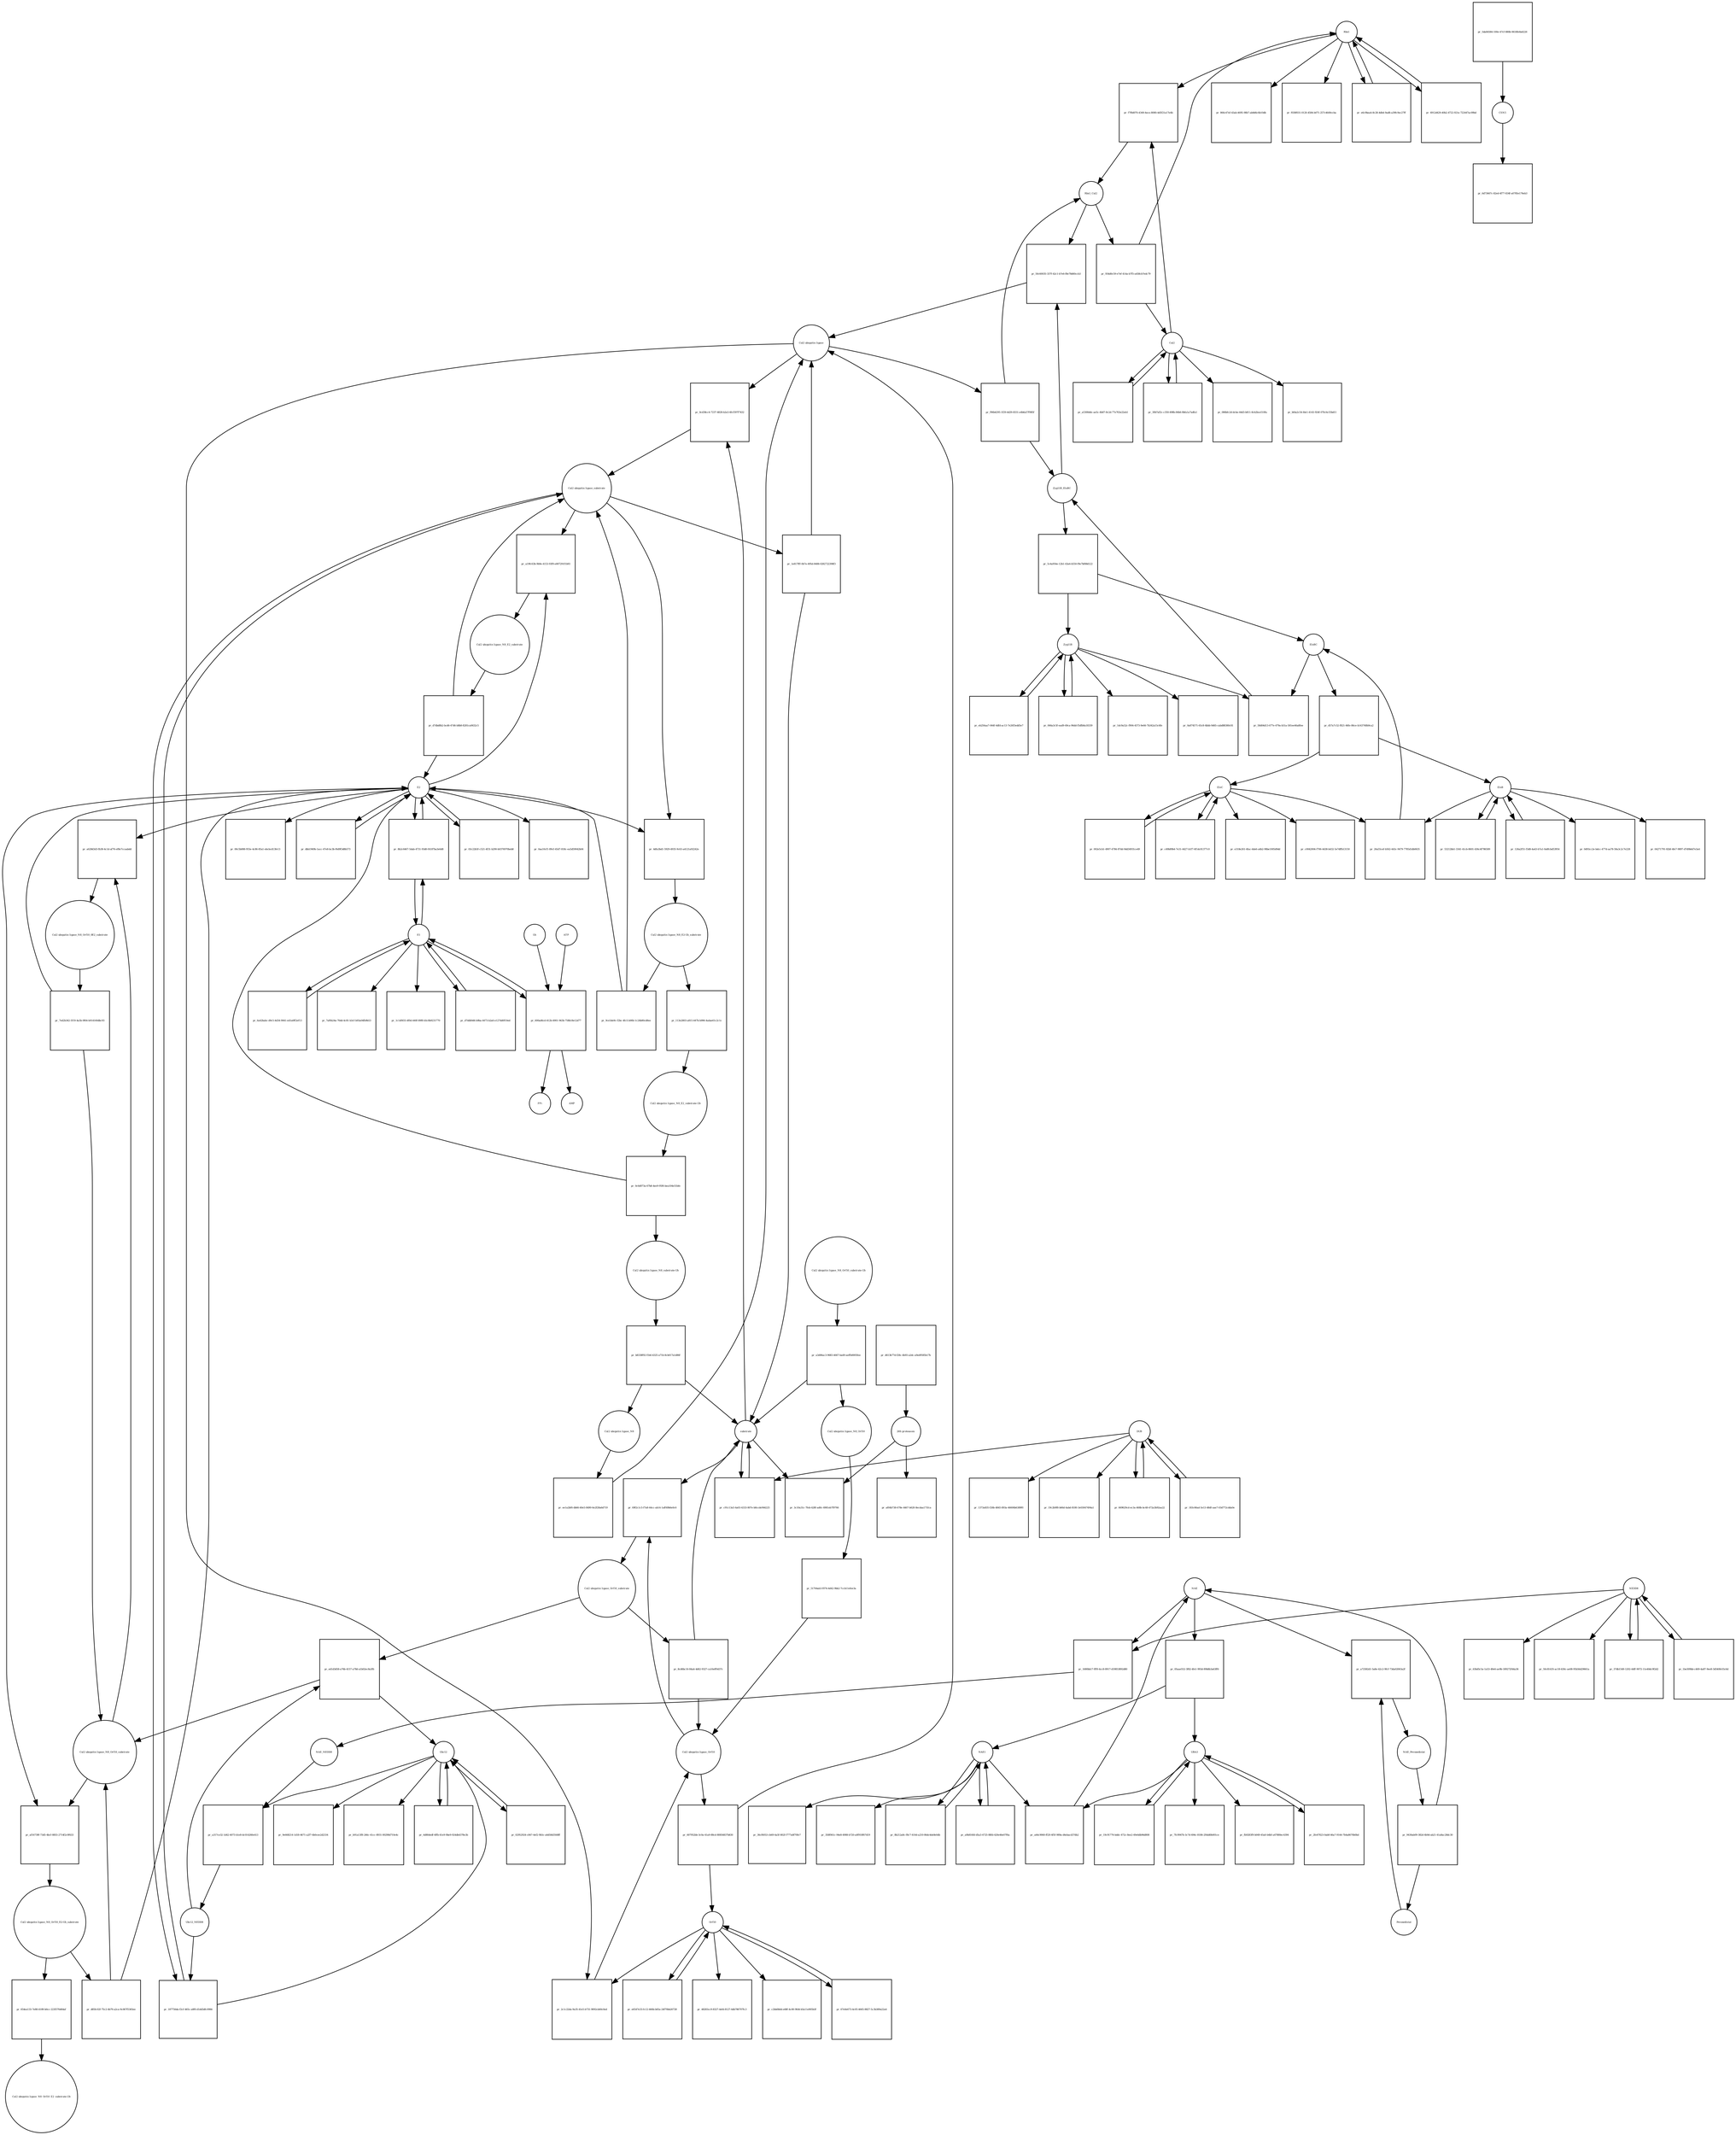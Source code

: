strict digraph  {
Rbx1 [annotation="", bipartite=0, cls=macromolecule, fontsize=4, label=Rbx1, shape=circle];
"pr_f7f8d070-4349-4ece-8080-4d5f21a17e4b" [annotation="", bipartite=1, cls=process, fontsize=4, label="pr_f7f8d070-4349-4ece-8080-4d5f21a17e4b", shape=square];
Cul2 [annotation="", bipartite=0, cls=macromolecule, fontsize=4, label=Cul2, shape=circle];
Rbx1_Cul2 [annotation="", bipartite=0, cls=complex, fontsize=4, label=Rbx1_Cul2, shape=circle];
"Cul2 ubiquitin ligase_N8_Orf10_substrate" [annotation="", bipartite=0, cls=complex, fontsize=4, label="Cul2 ubiquitin ligase_N8_Orf10_substrate", shape=circle];
"pr_a628d3d3-fb38-4c1d-af76-ef8e7ccaabdd" [annotation="", bipartite=1, cls=process, fontsize=4, label="pr_a628d3d3-fb38-4c1d-af76-ef8e7ccaabdd", shape=square];
E2 [annotation="", bipartite=0, cls=macromolecule, fontsize=4, label=E2, shape=circle];
"Cul2 ubiquitin ligase_N8_Orf10_0E2_substrate" [annotation="", bipartite=0, cls=complex, fontsize=4, label="Cul2 ubiquitin ligase_N8_Orf10_0E2_substrate", shape=circle];
"Cul2 ubiquitin ligase_substrate" [annotation="", bipartite=0, cls=complex, fontsize=4, label="Cul2 ubiquitin ligase_substrate", shape=circle];
"pr_a19fc63b-9b9e-4153-93f9-e807291f1b93" [annotation="", bipartite=1, cls=process, fontsize=4, label="pr_a19fc63b-9b9e-4153-93f9-e807291f1b93", shape=square];
"Cul2 ubiquitin ligase_N8_E2_substrate" [annotation="", bipartite=0, cls=complex, fontsize=4, label="Cul2 ubiquitin ligase_N8_E2_substrate", shape=circle];
"Cul2 ubiquitin ligase_Orf10" [annotation="", bipartite=0, cls=complex, fontsize=4, label="Cul2 ubiquitin ligase_Orf10", shape=circle];
"pr_69f2c1c5-f7a8-44cc-ab14-1aff49b6e0c6" [annotation="", bipartite=1, cls=process, fontsize=4, label="pr_69f2c1c5-f7a8-44cc-ab14-1aff49b6e0c6", shape=square];
substrate [annotation="", bipartite=0, cls=macromolecule, fontsize=4, label=substrate, shape=circle];
"Cul2 ubiquitin ligase_Orf10_substrate" [annotation="", bipartite=0, cls=complex, fontsize=4, label="Cul2 ubiquitin ligase_Orf10_substrate", shape=circle];
"pr_ed1d3d58-a76b-4157-a78d-a1b02ec8a3fb" [annotation="", bipartite=1, cls=process, fontsize=4, label="pr_ed1d3d58-a76b-4157-a78d-a1b02ec8a3fb", shape=square];
Ubc12_NEDD8 [annotation="", bipartite=0, cls=complex, fontsize=4, label=Ubc12_NEDD8, shape=circle];
Ubc12 [annotation="", bipartite=0, cls=macromolecule, fontsize=4, label=Ubc12, shape=circle];
"pr_0cd38cc4-7237-4828-b2e3-6fcf397f7432" [annotation="", bipartite=1, cls=process, fontsize=4, label="pr_0cd38cc4-7237-4828-b2e3-6fcf397f7432", shape=square];
"Cul2 ubiquitin ligase" [annotation="", bipartite=0, cls=complex, fontsize=4, label="Cul2 ubiquitin ligase", shape=circle];
"pr_187756da-f2cf-465c-a8f0-d1dd3dfc0984" [annotation="", bipartite=1, cls=process, fontsize=4, label="pr_187756da-f2cf-465c-a8f0-d1dd3dfc0984", shape=square];
EloB [annotation="", bipartite=0, cls=macromolecule, fontsize=4, label=EloB, shape=circle];
"pr_26a55cef-b562-443c-9479-7785d1db0635" [annotation="", bipartite=1, cls=process, fontsize=4, label="pr_26a55cef-b562-443c-9479-7785d1db0635", shape=square];
EloC [annotation="", bipartite=0, cls=macromolecule, fontsize=4, label=EloC, shape=circle];
EloBC [annotation="", bipartite=0, cls=complex, fontsize=4, label=EloBC, shape=circle];
"pr_58d04d13-677e-479a-b51a-581ee46a8fee" [annotation="", bipartite=1, cls=process, fontsize=4, label="pr_58d04d13-677e-479a-b51a-581ee46a8fee", shape=square];
Zyg11B [annotation="", bipartite=0, cls=macromolecule, fontsize=4, label=Zyg11B, shape=circle];
Zyg11B_EloBC [annotation="", bipartite=0, cls=complex, fontsize=4, label=Zyg11B_EloBC, shape=circle];
"pr_50c60035-337f-42c1-b7e6-f8e78d60ccb3" [annotation="", bipartite=1, cls=process, fontsize=4, label="pr_50c60035-337f-42c1-b7e6-f8e78d60ccb3", shape=square];
NAE1 [annotation="", bipartite=0, cls=macromolecule, fontsize=4, label=NAE1, shape=circle];
"pr_a44c9060-ff20-4f5f-989a-d4ebacd37db2" [annotation="", bipartite=1, cls=process, fontsize=4, label="pr_a44c9060-ff20-4f5f-989a-d4ebacd37db2", shape=square];
UBA3 [annotation="", bipartite=0, cls=macromolecule, fontsize=4, label=UBA3, shape=circle];
NAE [annotation="", bipartite=0, cls=complex, fontsize=4, label=NAE, shape=circle];
"pr_a72582d1-5a8e-42c2-9fcf-73da02063a2f" [annotation="", bipartite=1, cls=process, fontsize=4, label="pr_a72582d1-5a8e-42c2-9fcf-73da02063a2f", shape=square];
Pevonedistat [annotation="", bipartite=0, cls="simple chemical", fontsize=4, label=Pevonedistat, shape=circle];
NAE_Pevonedistat [annotation="", bipartite=0, cls=complex, fontsize=4, label=NAE_Pevonedistat, shape=circle];
NEDD8 [annotation="", bipartite=0, cls=macromolecule, fontsize=4, label=NEDD8, shape=circle];
"pr_1680bb17-fff0-4cc8-8917-d19853892d80" [annotation="", bipartite=1, cls=process, fontsize=4, label="pr_1680bb17-fff0-4cc8-8917-d19853892d80", shape=square];
NAE_NEDD8 [annotation="", bipartite=0, cls=complex, fontsize=4, label=NAE_NEDD8, shape=circle];
"pr_2c1c22da-9a35-41e5-b731-9092cb60c0ed" [annotation="", bipartite=1, cls=process, fontsize=4, label="pr_2c1c22da-9a35-41e5-b731-9092cb60c0ed", shape=square];
Orf10 [annotation="", bipartite=0, cls=macromolecule, fontsize=4, label=Orf10, shape=circle];
"pr_a317ce32-1d42-4073-b1e8-dc014260e413" [annotation="", bipartite=1, cls=process, fontsize=4, label="pr_a317ce32-1d42-4073-b1e8-dc014260e413", shape=square];
"26S-proteasom" [annotation="", bipartite=0, cls=complex, fontsize=4, label="26S-proteasom", shape=circle];
"pr_af04b738-678e-4467-b620-8ecdaa171fca" [annotation="", bipartite=1, cls=process, fontsize=4, label="pr_af04b738-678e-4467-b620-8ecdaa171fca", shape=square];
CSN5 [annotation="", bipartite=0, cls=complex, fontsize=4, label=CSN5, shape=circle];
"pr_6d73667c-82ed-4f77-834f-a0785e176eb3" [annotation="", bipartite=1, cls=process, fontsize=4, label="pr_6d73667c-82ed-4f77-834f-a0785e176eb3", shape=square];
"pr_086bfc2d-dcbe-44d3-b811-8cb2bce510fa" [annotation="", bipartite=1, cls=process, fontsize=4, label="pr_086bfc2d-dcbe-44d3-b811-8cb2bce510fa", shape=square];
"pr_bfda2c54-fde1-4143-924f-07b14c55bd11" [annotation="", bipartite=1, cls=process, fontsize=4, label="pr_bfda2c54-fde1-4143-924f-07b14c55bd11", shape=square];
DUB [annotation="", bipartite=0, cls=macromolecule, fontsize=4, label=DUB, shape=circle];
"pr_1373a835-f26b-4845-893a-46606b6389f0" [annotation="", bipartite=1, cls=process, fontsize=4, label="pr_1373a835-f26b-4845-893a-46606b6389f0", shape=square];
"pr_19c2b9f8-b66d-4abd-8180-3e03047494a1" [annotation="", bipartite=1, cls=process, fontsize=4, label="pr_19c2b9f8-b66d-4abd-8180-3e03047494a1", shape=square];
E1 [annotation="", bipartite=0, cls=macromolecule, fontsize=4, label=E1, shape=circle];
"pr_7af6b24a-70dd-4c81-b3cf-b93a04fb9b53" [annotation="", bipartite=1, cls=process, fontsize=4, label="pr_7af6b24a-70dd-4c81-b3cf-b93a04fb9b53", shape=square];
"pr_1c1df455-4f0d-440f-89f8-b5c8b9231770" [annotation="", bipartite=1, cls=process, fontsize=4, label="pr_1c1df455-4f0d-440f-89f8-b5c8b9231770", shape=square];
"pr_0aa10cf1-89cf-45d7-818c-ea5d59042b04" [annotation="", bipartite=1, cls=process, fontsize=4, label="pr_0aa10cf1-89cf-45d7-818c-ea5d59042b04", shape=square];
"pr_00c5b088-955e-4c86-85a1-ebcbcd13fe13" [annotation="", bipartite=1, cls=process, fontsize=4, label="pr_00c5b088-955e-4c86-85a1-ebcbcd13fe13", shape=square];
"pr_0d93cc2e-bdcc-477d-aa78-58a3c2c7e228" [annotation="", bipartite=1, cls=process, fontsize=4, label="pr_0d93cc2e-bdcc-477d-aa78-58a3c2c7e228", shape=square];
"pr_04271791-82bf-4fe7-9897-d7d9b6d7e3a4" [annotation="", bipartite=1, cls=process, fontsize=4, label="pr_04271791-82bf-4fe7-9897-d7d9b6d7e3a4", shape=square];
"pr_e318e261-4fac-4de6-a4b2-98be1005d9dd" [annotation="", bipartite=1, cls=process, fontsize=4, label="pr_e318e261-4fac-4de6-a4b2-98be1005d9dd", shape=square];
"pr_c0042004-f706-4438-b432-5e7dffb13150" [annotation="", bipartite=1, cls=process, fontsize=4, label="pr_c0042004-f706-4438-b432-5e7dffb13150", shape=square];
"pr_36cf6053-cb69-4a5f-802f-f777a8f70fe7" [annotation="", bipartite=1, cls=process, fontsize=4, label="pr_36cf6053-cb69-4a5f-802f-f777a8f70fe7", shape=square];
"pr_358f061c-94e8-4988-b720-a0f918f67d19" [annotation="", bipartite=1, cls=process, fontsize=4, label="pr_358f061c-94e8-4988-b720-a0f918f67d19", shape=square];
"pr_63bd5c5a-1a53-49e6-ae9b-189272f44a36" [annotation="", bipartite=1, cls=process, fontsize=4, label="pr_63bd5c5a-1a53-49e6-ae9b-189272f44a36", shape=square];
"pr_50c81435-ac18-430c-ae08-95b56d29661a" [annotation="", bipartite=1, cls=process, fontsize=4, label="pr_50c81435-ac18-430c-ae08-95b56d29661a", shape=square];
"pr_48283cc9-8327-4efd-8127-6db786707fc3" [annotation="", bipartite=1, cls=process, fontsize=4, label="pr_48283cc9-8327-4efd-8127-6db786707fc3", shape=square];
"pr_c2bb0b6d-e68f-4c00-9fd4-b5a11e905b3f" [annotation="", bipartite=1, cls=process, fontsize=4, label="pr_c2bb0b6d-e68f-4c00-9fd4-b5a11e905b3f", shape=square];
"pr_866c47ef-43ab-4695-98b7-ab8d6c6b10db" [annotation="", bipartite=1, cls=process, fontsize=4, label="pr_866c47ef-43ab-4695-98b7-ab8d6c6b10db", shape=square];
"pr_f038f031-0120-4584-b071-257c4649ccba" [annotation="", bipartite=1, cls=process, fontsize=4, label="pr_f038f031-0120-4584-b071-257c4649ccba", shape=square];
"pr_7fc9947b-3c7d-494c-8186-2f4dd0b001ce" [annotation="", bipartite=1, cls=process, fontsize=4, label="pr_7fc9947b-3c7d-494c-8186-2f4dd0b001ce", shape=square];
"pr_fb9283f9-b049-45a0-b4bf-a47880ec4394" [annotation="", bipartite=1, cls=process, fontsize=4, label="pr_fb9283f9-b049-45a0-b4bf-a47880ec4394", shape=square];
"pr_9e668214-1d18-4671-a2f7-4b0cee2d2334" [annotation="", bipartite=1, cls=process, fontsize=4, label="pr_9e668214-1d18-4671-a2f7-4b0cee2d2334", shape=square];
"pr_b91a13f8-246c-41cc-8931-00298d710e4c" [annotation="", bipartite=1, cls=process, fontsize=4, label="pr_b91a13f8-246c-41cc-8931-00298d710e4c", shape=square];
"pr_1dc9a52c-f904-4573-9e66-7b342a15c6fe" [annotation="", bipartite=1, cls=process, fontsize=4, label="pr_1dc9a52c-f904-4573-9e66-7b342a15c6fe", shape=square];
"pr_0a874571-65c8-4bbb-9d65-cabd88380c81" [annotation="", bipartite=1, cls=process, fontsize=4, label="pr_0a874571-65c8-4bbb-9d65-cabd88380c81", shape=square];
"pr_3c10a31c-7feb-428f-ad0c-6981eb7f9766" [annotation="", bipartite=1, cls=process, fontsize=4, label="pr_3c10a31c-7feb-428f-ad0c-6981eb7f9766", shape=square];
"Cul2 ubiquitin ligase_N8_Orf10_E2-Ub_substrate" [annotation="", bipartite=0, cls=complex, fontsize=4, label="Cul2 ubiquitin ligase_N8_Orf10_E2-Ub_substrate", shape=circle];
"pr_d85fc02f-75c2-4b79-a2ca-9c067f5365ee" [annotation="", bipartite=1, cls=process, fontsize=4, label="pr_d85fc02f-75c2-4b79-a2ca-9c067f5365ee", shape=square];
"Cul2 ubiquitin ligase_N8_E2-Ub_substrate" [annotation="", bipartite=0, cls=complex, fontsize=4, label="Cul2 ubiquitin ligase_N8_E2-Ub_substrate", shape=circle];
"pr_9ce5de9c-f2bc-4fc5-b00b-1c24b80cd8ee" [annotation="", bipartite=1, cls=process, fontsize=4, label="pr_9ce5de9c-f2bc-4fc5-b00b-1c24b80cd8ee", shape=square];
"pr_c91c13a5-4a03-4333-807e-b8ccde944225" [annotation="", bipartite=1, cls=process, fontsize=4, label="pr_c91c13a5-4a03-4333-807e-b8ccde944225", shape=square];
"pr_934d0c59-e7ef-414a-b7f5-a458cb7edc79" [annotation="", bipartite=1, cls=process, fontsize=4, label="pr_934d0c59-e7ef-414a-b7f5-a458cb7edc79", shape=square];
"pr_7ed2b342-5f19-4a5b-9f64-b914160dbc93" [annotation="", bipartite=1, cls=process, fontsize=4, label="pr_7ed2b342-5f19-4a5b-9f64-b914160dbc93", shape=square];
"pr_d7dbd8b2-bcd6-47d6-b8b8-8281ca0632c5" [annotation="", bipartite=1, cls=process, fontsize=4, label="pr_d7dbd8b2-bcd6-47d6-b8b8-8281ca0632c5", shape=square];
"Cul2 ubiquitin ligase_N8_E2_substrate-Ub" [annotation="", bipartite=0, cls=complex, fontsize=4, label="Cul2 ubiquitin ligase_N8_E2_substrate-Ub", shape=circle];
"pr_0c6d073a-67b8-4ee9-95f6-bea104e51bfe" [annotation="", bipartite=1, cls=process, fontsize=4, label="pr_0c6d073a-67b8-4ee9-95f6-bea104e51bfe", shape=square];
"Cul2 ubiquitin ligase_N8_substrate-Ub" [annotation="", bipartite=0, cls=complex, fontsize=4, label="Cul2 ubiquitin ligase_N8_substrate-Ub", shape=circle];
"pr_f96b4295-1f29-4d29-8331-e4b6a57f985f" [annotation="", bipartite=1, cls=process, fontsize=4, label="pr_f96b4295-1f29-4d29-8331-e4b6a57f985f", shape=square];
"Cul2 ubiquitin ligase_N8" [annotation="", bipartite=0, cls=complex, fontsize=4, label="Cul2 ubiquitin ligase_N8", shape=circle];
"pr_ee1a2bf6-db66-40e5-8490-6e2f28a6d719" [annotation="", bipartite=1, cls=process, fontsize=4, label="pr_ee1a2bf6-db66-40e5-8490-6e2f28a6d719", shape=square];
"pr_607952bb-3c0a-41a9-88cd-80856837b830" [annotation="", bipartite=1, cls=process, fontsize=4, label="pr_607952bb-3c0a-41a9-88cd-80856837b830", shape=square];
"Cul2 ubiquitin ligase_N8_Orf10" [annotation="", bipartite=0, cls=complex, fontsize=4, label="Cul2 ubiquitin ligase_N8_Orf10", shape=circle];
"pr_51764ab3-f074-4d42-9bb2-7ccb11efee3a" [annotation="", bipartite=1, cls=process, fontsize=4, label="pr_51764ab3-f074-4d42-9bb2-7ccb11efee3a", shape=square];
"pr_8cd6bc16-84a4-4d62-9327-ca16eff0d37c" [annotation="", bipartite=1, cls=process, fontsize=4, label="pr_8cd6bc16-84a4-4d62-9327-ca16eff0d37c", shape=square];
"Cul2 ubiquitin ligase_N8_Orf10_substrate-Ub" [annotation="", bipartite=0, cls=complex, fontsize=4, label="Cul2 ubiquitin ligase_N8_Orf10_substrate-Ub", shape=circle];
"pr_a3d06ac3-9683-4667-ba49-aeffb0005fee" [annotation="", bipartite=1, cls=process, fontsize=4, label="pr_a3d06ac3-9683-4667-ba49-aeffb0005fee", shape=square];
"pr_1e817fff-0b7e-495d-8488-0282722398f3" [annotation="", bipartite=1, cls=process, fontsize=4, label="pr_1e817fff-0b7e-495d-8488-0282722398f3", shape=square];
"pr_b8338f92-f1b6-4325-a71b-8cb017a1d86f" [annotation="", bipartite=1, cls=process, fontsize=4, label="pr_b8338f92-f1b6-4325-a71b-8cb017a1d86f", shape=square];
"pr_d57a7c52-f821-46fe-86ce-b143748b9ca2" [annotation="", bipartite=1, cls=process, fontsize=4, label="pr_d57a7c52-f821-46fe-86ce-b143748b9ca2", shape=square];
"pr_5c4a954e-12b1-43a4-b550-f9e7bf88d122" [annotation="", bipartite=1, cls=process, fontsize=4, label="pr_5c4a954e-12b1-43a4-b550-f9e7bf88d122", shape=square];
"pr_05aae552-3f82-4fe1-993d-89b8b3a63ff6" [annotation="", bipartite=1, cls=process, fontsize=4, label="pr_05aae552-3f82-4fe1-993d-89b8b3a63ff6", shape=square];
"pr_9430ab09-382d-4b9d-ab21-41a8ac28dc30" [annotation="", bipartite=1, cls=process, fontsize=4, label="pr_9430ab09-382d-4b9d-ab21-41a8ac28dc30", shape=square];
"pr_d613b77d-f28c-4b93-a2dc-a9ed9585b17b" [annotation="", bipartite=1, cls=process, fontsize=4, label="pr_d613b77d-f28c-4b93-a2dc-a9ed9585b17b", shape=square];
"pr_5da84584-100e-47cf-880b-0618fe8a6226" [annotation="", bipartite=1, cls=process, fontsize=4, label="pr_5da84584-100e-47cf-880b-0618fe8a6226", shape=square];
"pr_a5300ddc-ae5c-4b87-8c2d-77e763e22eb1" [annotation="", bipartite=1, cls=process, fontsize=4, label="pr_a5300ddc-ae5c-4b87-8c2d-77e763e22eb1", shape=square];
"pr_669629cd-ec3a-468b-bc48-472a3b92aa22" [annotation="", bipartite=1, cls=process, fontsize=4, label="pr_669629cd-ec3a-468b-bc48-472a3b92aa22", shape=square];
"pr_d7ddb9d6-b9ba-4473-b2a6-e127dd0f10ed" [annotation="", bipartite=1, cls=process, fontsize=4, label="pr_d7ddb9d6-b9ba-4473-b2a6-e127dd0f10ed", shape=square];
"pr_dbb1949b-1acc-47e8-bc3b-f6d9f3d8b573" [annotation="", bipartite=1, cls=process, fontsize=4, label="pr_dbb1949b-1acc-47e8-bc3b-f6d9f3d8b573", shape=square];
"pr_53212bb1-3341-41cb-8601-436c4f786589" [annotation="", bipartite=1, cls=process, fontsize=4, label="pr_53212bb1-3341-41cb-8601-436c4f786589", shape=square];
"pr_002e5cb1-4907-4784-87dd-9dd34931ce49" [annotation="", bipartite=1, cls=process, fontsize=4, label="pr_002e5cb1-4907-4784-87dd-9dd34931ce49", shape=square];
"pr_8b212a8c-f8c7-410d-a210-86dc4de8e0db" [annotation="", bipartite=1, cls=process, fontsize=4, label="pr_8b212a8c-f8c7-410d-a210-86dc4de8e0db", shape=square];
"pr_37db1549-1202-44ff-9072-11e40dc9f2d2" [annotation="", bipartite=1, cls=process, fontsize=4, label="pr_37db1549-1202-44ff-9072-11e40dc9f2d2", shape=square];
"pr_67e0e673-4c05-4665-8827-5c3b389a22a4" [annotation="", bipartite=1, cls=process, fontsize=4, label="pr_67e0e673-4c05-4665-8827-5c3b389a22a4", shape=square];
"pr_e6c9bea4-8c28-4db4-9ad8-a39fc9ec27ff" [annotation="", bipartite=1, cls=process, fontsize=4, label="pr_e6c9bea4-8c28-4db4-9ad8-a39fc9ec27ff", shape=square];
"pr_2fe47823-0ab8-46a7-9144-7b4a8670b0bd" [annotation="", bipartite=1, cls=process, fontsize=4, label="pr_2fe47823-0ab8-46a7-9144-7b4a8670b0bd", shape=square];
"pr_4d80dedf-6ffb-41e9-9be9-924db4378e3b" [annotation="", bipartite=1, cls=process, fontsize=4, label="pr_4d80dedf-6ffb-41e9-9be9-924db4378e3b", shape=square];
"pr_eb256aa7-044f-4dfd-ac13-7e26f3edd5e7" [annotation="", bipartite=1, cls=process, fontsize=4, label="pr_eb256aa7-044f-4dfd-ac13-7e26f3edd5e7", shape=square];
"pr_30b7af2c-c350-498b-84b6-8bfa1a7adfa1" [annotation="", bipartite=1, cls=process, fontsize=4, label="pr_30b7af2c-c350-498b-84b6-8bfa1a7adfa1", shape=square];
"pr_183c66ad-5e13-48df-aae7-03d772cdda0e" [annotation="", bipartite=1, cls=process, fontsize=4, label="pr_183c66ad-5e13-48df-aae7-03d772cdda0e", shape=square];
"pr_6a42babc-d9c5-4d34-9041-ed1a0ff2ef13" [annotation="", bipartite=1, cls=process, fontsize=4, label="pr_6a42babc-d9c5-4d34-9041-ed1a0ff2ef13", shape=square];
"pr_03c22b5f-c521-4f31-b290-b0376970beb8" [annotation="", bipartite=1, cls=process, fontsize=4, label="pr_03c22b5f-c521-4f31-b290-b0376970beb8", shape=square];
"pr_126a2f51-f3d8-4a43-b7a1-0a8fcbd53954" [annotation="", bipartite=1, cls=process, fontsize=4, label="pr_126a2f51-f3d8-4a43-b7a1-0a8fcbd53954", shape=square];
"pr_c49b89b4-7e31-4427-b1f7-6f1dc81377c0" [annotation="", bipartite=1, cls=process, fontsize=4, label="pr_c49b89b4-7e31-4427-b1f7-6f1dc81377c0", shape=square];
"pr_a9b816fd-d5a3-4725-88fd-420e46e07f6a" [annotation="", bipartite=1, cls=process, fontsize=4, label="pr_a9b816fd-d5a3-4725-88fd-420e46e07f6a", shape=square];
"pr_1be309bb-c469-4a87-9ee8-3d540fe55c6d" [annotation="", bipartite=1, cls=process, fontsize=4, label="pr_1be309bb-c469-4a87-9ee8-3d540fe55c6d", shape=square];
"pr_e6547e33-fc12-466b-b65a-24f70bb26728" [annotation="", bipartite=1, cls=process, fontsize=4, label="pr_e6547e33-fc12-466b-b65a-24f70bb26728", shape=square];
"pr_6912d429-40b2-4722-921e-722447ac09bd" [annotation="", bipartite=1, cls=process, fontsize=4, label="pr_6912d429-40b2-4722-921e-722447ac09bd", shape=square];
"pr_19c91776-bddc-472c-8ee2-49e6db96d808" [annotation="", bipartite=1, cls=process, fontsize=4, label="pr_19c91776-bddc-472c-8ee2-49e6db96d808", shape=square];
"pr_02952924-c847-4ef2-9b5c-a6d58d3568ff" [annotation="", bipartite=1, cls=process, fontsize=4, label="pr_02952924-c847-4ef2-9b5c-a6d58d3568ff", shape=square];
"pr_066a3c5f-ead9-49ca-96dd-f5dfb8a18339" [annotation="", bipartite=1, cls=process, fontsize=4, label="pr_066a3c5f-ead9-49ca-96dd-f5dfb8a18339", shape=square];
"pr_600ad6cd-412b-4901-943b-758b18e12d77" [annotation="", bipartite=1, cls=process, fontsize=4, label="pr_600ad6cd-412b-4901-943b-758b18e12d77", shape=square];
Ub [annotation="", bipartite=0, cls="simple chemical", fontsize=4, label=Ub, shape=circle];
ATP [annotation="", bipartite=0, cls="simple chemical", fontsize=4, label=ATP, shape=circle];
AMP [annotation="", bipartite=0, cls="simple chemical", fontsize=4, label=AMP, shape=circle];
PPi [annotation="", bipartite=0, cls="simple chemical", fontsize=4, label=PPi, shape=circle];
"pr_8b2c6467-5dab-4731-93d0-f4187ba3e6d8" [annotation="", bipartite=1, cls=process, fontsize=4, label="pr_8b2c6467-5dab-4731-93d0-f4187ba3e6d8", shape=square];
"pr_af16739f-73d5-4bcf-8855-2714f2c9f633" [annotation="", bipartite=1, cls=process, fontsize=4, label="pr_af16739f-73d5-4bcf-8855-2714f2c9f633", shape=square];
"pr_4dfa3bd1-5929-4935-9c63-a4121a92242e" [annotation="", bipartite=1, cls=process, fontsize=4, label="pr_4dfa3bd1-5929-4935-9c63-a4121a92242e", shape=square];
"pr_113e2803-a815-447b-b996-4adae61c2c1c" [annotation="", bipartite=1, cls=process, fontsize=4, label="pr_113e2803-a815-447b-b996-4adae61c2c1c", shape=square];
"pr_654ea133-7e88-4189-b0cc-223f370d64af" [annotation="", bipartite=1, cls=process, fontsize=4, label="pr_654ea133-7e88-4189-b0cc-223f370d64af", shape=square];
"Cul2 ubiquitin ligase_N8_Orf10_E2_substrate-Ub" [annotation="", bipartite=0, cls=complex, fontsize=4, label="Cul2 ubiquitin ligase_N8_Orf10_E2_substrate-Ub", shape=circle];
Rbx1 -> "pr_f7f8d070-4349-4ece-8080-4d5f21a17e4b"  [annotation="", interaction_type=consumption];
Rbx1 -> "pr_866c47ef-43ab-4695-98b7-ab8d6c6b10db"  [annotation="", interaction_type=consumption];
Rbx1 -> "pr_f038f031-0120-4584-b071-257c4649ccba"  [annotation="", interaction_type=consumption];
Rbx1 -> "pr_e6c9bea4-8c28-4db4-9ad8-a39fc9ec27ff"  [annotation="", interaction_type=consumption];
Rbx1 -> "pr_6912d429-40b2-4722-921e-722447ac09bd"  [annotation="", interaction_type=consumption];
"pr_f7f8d070-4349-4ece-8080-4d5f21a17e4b" -> Rbx1_Cul2  [annotation="", interaction_type=production];
Cul2 -> "pr_f7f8d070-4349-4ece-8080-4d5f21a17e4b"  [annotation="", interaction_type=consumption];
Cul2 -> "pr_086bfc2d-dcbe-44d3-b811-8cb2bce510fa"  [annotation="", interaction_type=consumption];
Cul2 -> "pr_bfda2c54-fde1-4143-924f-07b14c55bd11"  [annotation="", interaction_type=consumption];
Cul2 -> "pr_a5300ddc-ae5c-4b87-8c2d-77e763e22eb1"  [annotation="", interaction_type=consumption];
Cul2 -> "pr_30b7af2c-c350-498b-84b6-8bfa1a7adfa1"  [annotation="", interaction_type=consumption];
Rbx1_Cul2 -> "pr_50c60035-337f-42c1-b7e6-f8e78d60ccb3"  [annotation="", interaction_type=consumption];
Rbx1_Cul2 -> "pr_934d0c59-e7ef-414a-b7f5-a458cb7edc79"  [annotation="", interaction_type=consumption];
"Cul2 ubiquitin ligase_N8_Orf10_substrate" -> "pr_a628d3d3-fb38-4c1d-af76-ef8e7ccaabdd"  [annotation="", interaction_type=consumption];
"Cul2 ubiquitin ligase_N8_Orf10_substrate" -> "pr_af16739f-73d5-4bcf-8855-2714f2c9f633"  [annotation="", interaction_type=consumption];
"pr_a628d3d3-fb38-4c1d-af76-ef8e7ccaabdd" -> "Cul2 ubiquitin ligase_N8_Orf10_0E2_substrate"  [annotation="", interaction_type=production];
E2 -> "pr_a628d3d3-fb38-4c1d-af76-ef8e7ccaabdd"  [annotation="", interaction_type=consumption];
E2 -> "pr_a19fc63b-9b9e-4153-93f9-e807291f1b93"  [annotation="", interaction_type=consumption];
E2 -> "pr_0aa10cf1-89cf-45d7-818c-ea5d59042b04"  [annotation="", interaction_type=consumption];
E2 -> "pr_00c5b088-955e-4c86-85a1-ebcbcd13fe13"  [annotation="", interaction_type=consumption];
E2 -> "pr_dbb1949b-1acc-47e8-bc3b-f6d9f3d8b573"  [annotation="", interaction_type=consumption];
E2 -> "pr_03c22b5f-c521-4f31-b290-b0376970beb8"  [annotation="", interaction_type=consumption];
E2 -> "pr_8b2c6467-5dab-4731-93d0-f4187ba3e6d8"  [annotation="", interaction_type=consumption];
E2 -> "pr_af16739f-73d5-4bcf-8855-2714f2c9f633"  [annotation="", interaction_type=consumption];
E2 -> "pr_4dfa3bd1-5929-4935-9c63-a4121a92242e"  [annotation="", interaction_type=consumption];
"Cul2 ubiquitin ligase_N8_Orf10_0E2_substrate" -> "pr_7ed2b342-5f19-4a5b-9f64-b914160dbc93"  [annotation="", interaction_type=consumption];
"Cul2 ubiquitin ligase_substrate" -> "pr_a19fc63b-9b9e-4153-93f9-e807291f1b93"  [annotation="", interaction_type=consumption];
"Cul2 ubiquitin ligase_substrate" -> "pr_187756da-f2cf-465c-a8f0-d1dd3dfc0984"  [annotation="", interaction_type=consumption];
"Cul2 ubiquitin ligase_substrate" -> "pr_1e817fff-0b7e-495d-8488-0282722398f3"  [annotation="", interaction_type=consumption];
"Cul2 ubiquitin ligase_substrate" -> "pr_4dfa3bd1-5929-4935-9c63-a4121a92242e"  [annotation="", interaction_type=consumption];
"pr_a19fc63b-9b9e-4153-93f9-e807291f1b93" -> "Cul2 ubiquitin ligase_N8_E2_substrate"  [annotation="", interaction_type=production];
"Cul2 ubiquitin ligase_N8_E2_substrate" -> "pr_d7dbd8b2-bcd6-47d6-b8b8-8281ca0632c5"  [annotation="", interaction_type=consumption];
"Cul2 ubiquitin ligase_Orf10" -> "pr_69f2c1c5-f7a8-44cc-ab14-1aff49b6e0c6"  [annotation="", interaction_type=consumption];
"Cul2 ubiquitin ligase_Orf10" -> "pr_607952bb-3c0a-41a9-88cd-80856837b830"  [annotation="", interaction_type=consumption];
"pr_69f2c1c5-f7a8-44cc-ab14-1aff49b6e0c6" -> "Cul2 ubiquitin ligase_Orf10_substrate"  [annotation="", interaction_type=production];
substrate -> "pr_69f2c1c5-f7a8-44cc-ab14-1aff49b6e0c6"  [annotation="", interaction_type=consumption];
substrate -> "pr_0cd38cc4-7237-4828-b2e3-6fcf397f7432"  [annotation="", interaction_type=consumption];
substrate -> "pr_3c10a31c-7feb-428f-ad0c-6981eb7f9766"  [annotation="", interaction_type=consumption];
substrate -> "pr_c91c13a5-4a03-4333-807e-b8ccde944225"  [annotation="", interaction_type=consumption];
"Cul2 ubiquitin ligase_Orf10_substrate" -> "pr_ed1d3d58-a76b-4157-a78d-a1b02ec8a3fb"  [annotation="", interaction_type=consumption];
"Cul2 ubiquitin ligase_Orf10_substrate" -> "pr_8cd6bc16-84a4-4d62-9327-ca16eff0d37c"  [annotation="", interaction_type=consumption];
"pr_ed1d3d58-a76b-4157-a78d-a1b02ec8a3fb" -> "Cul2 ubiquitin ligase_N8_Orf10_substrate"  [annotation="", interaction_type=production];
"pr_ed1d3d58-a76b-4157-a78d-a1b02ec8a3fb" -> Ubc12  [annotation="", interaction_type=production];
Ubc12_NEDD8 -> "pr_ed1d3d58-a76b-4157-a78d-a1b02ec8a3fb"  [annotation="", interaction_type=consumption];
Ubc12_NEDD8 -> "pr_187756da-f2cf-465c-a8f0-d1dd3dfc0984"  [annotation="", interaction_type=consumption];
Ubc12 -> "pr_a317ce32-1d42-4073-b1e8-dc014260e413"  [annotation="", interaction_type=consumption];
Ubc12 -> "pr_9e668214-1d18-4671-a2f7-4b0cee2d2334"  [annotation="", interaction_type=consumption];
Ubc12 -> "pr_b91a13f8-246c-41cc-8931-00298d710e4c"  [annotation="", interaction_type=consumption];
Ubc12 -> "pr_4d80dedf-6ffb-41e9-9be9-924db4378e3b"  [annotation="", interaction_type=consumption];
Ubc12 -> "pr_02952924-c847-4ef2-9b5c-a6d58d3568ff"  [annotation="", interaction_type=consumption];
"pr_0cd38cc4-7237-4828-b2e3-6fcf397f7432" -> "Cul2 ubiquitin ligase_substrate"  [annotation="", interaction_type=production];
"Cul2 ubiquitin ligase" -> "pr_0cd38cc4-7237-4828-b2e3-6fcf397f7432"  [annotation="", interaction_type=consumption];
"Cul2 ubiquitin ligase" -> "pr_2c1c22da-9a35-41e5-b731-9092cb60c0ed"  [annotation="", interaction_type=consumption];
"Cul2 ubiquitin ligase" -> "pr_f96b4295-1f29-4d29-8331-e4b6a57f985f"  [annotation="", interaction_type=consumption];
"pr_187756da-f2cf-465c-a8f0-d1dd3dfc0984" -> "Cul2 ubiquitin ligase_substrate"  [annotation="", interaction_type=production];
"pr_187756da-f2cf-465c-a8f0-d1dd3dfc0984" -> Ubc12  [annotation="", interaction_type=production];
EloB -> "pr_26a55cef-b562-443c-9479-7785d1db0635"  [annotation="", interaction_type=consumption];
EloB -> "pr_0d93cc2e-bdcc-477d-aa78-58a3c2c7e228"  [annotation="", interaction_type=consumption];
EloB -> "pr_04271791-82bf-4fe7-9897-d7d9b6d7e3a4"  [annotation="", interaction_type=consumption];
EloB -> "pr_53212bb1-3341-41cb-8601-436c4f786589"  [annotation="", interaction_type=consumption];
EloB -> "pr_126a2f51-f3d8-4a43-b7a1-0a8fcbd53954"  [annotation="", interaction_type=consumption];
"pr_26a55cef-b562-443c-9479-7785d1db0635" -> EloBC  [annotation="", interaction_type=production];
EloC -> "pr_26a55cef-b562-443c-9479-7785d1db0635"  [annotation="", interaction_type=consumption];
EloC -> "pr_e318e261-4fac-4de6-a4b2-98be1005d9dd"  [annotation="", interaction_type=consumption];
EloC -> "pr_c0042004-f706-4438-b432-5e7dffb13150"  [annotation="", interaction_type=consumption];
EloC -> "pr_002e5cb1-4907-4784-87dd-9dd34931ce49"  [annotation="", interaction_type=consumption];
EloC -> "pr_c49b89b4-7e31-4427-b1f7-6f1dc81377c0"  [annotation="", interaction_type=consumption];
EloBC -> "pr_58d04d13-677e-479a-b51a-581ee46a8fee"  [annotation="", interaction_type=consumption];
EloBC -> "pr_d57a7c52-f821-46fe-86ce-b143748b9ca2"  [annotation="", interaction_type=consumption];
"pr_58d04d13-677e-479a-b51a-581ee46a8fee" -> Zyg11B_EloBC  [annotation="", interaction_type=production];
Zyg11B -> "pr_58d04d13-677e-479a-b51a-581ee46a8fee"  [annotation="", interaction_type=consumption];
Zyg11B -> "pr_1dc9a52c-f904-4573-9e66-7b342a15c6fe"  [annotation="", interaction_type=consumption];
Zyg11B -> "pr_0a874571-65c8-4bbb-9d65-cabd88380c81"  [annotation="", interaction_type=consumption];
Zyg11B -> "pr_eb256aa7-044f-4dfd-ac13-7e26f3edd5e7"  [annotation="", interaction_type=consumption];
Zyg11B -> "pr_066a3c5f-ead9-49ca-96dd-f5dfb8a18339"  [annotation="", interaction_type=consumption];
Zyg11B_EloBC -> "pr_50c60035-337f-42c1-b7e6-f8e78d60ccb3"  [annotation="", interaction_type=consumption];
Zyg11B_EloBC -> "pr_5c4a954e-12b1-43a4-b550-f9e7bf88d122"  [annotation="", interaction_type=consumption];
"pr_50c60035-337f-42c1-b7e6-f8e78d60ccb3" -> "Cul2 ubiquitin ligase"  [annotation="", interaction_type=production];
NAE1 -> "pr_a44c9060-ff20-4f5f-989a-d4ebacd37db2"  [annotation="", interaction_type=consumption];
NAE1 -> "pr_36cf6053-cb69-4a5f-802f-f777a8f70fe7"  [annotation="", interaction_type=consumption];
NAE1 -> "pr_358f061c-94e8-4988-b720-a0f918f67d19"  [annotation="", interaction_type=consumption];
NAE1 -> "pr_8b212a8c-f8c7-410d-a210-86dc4de8e0db"  [annotation="", interaction_type=consumption];
NAE1 -> "pr_a9b816fd-d5a3-4725-88fd-420e46e07f6a"  [annotation="", interaction_type=consumption];
"pr_a44c9060-ff20-4f5f-989a-d4ebacd37db2" -> NAE  [annotation="", interaction_type=production];
UBA3 -> "pr_a44c9060-ff20-4f5f-989a-d4ebacd37db2"  [annotation="", interaction_type=consumption];
UBA3 -> "pr_7fc9947b-3c7d-494c-8186-2f4dd0b001ce"  [annotation="", interaction_type=consumption];
UBA3 -> "pr_fb9283f9-b049-45a0-b4bf-a47880ec4394"  [annotation="", interaction_type=consumption];
UBA3 -> "pr_2fe47823-0ab8-46a7-9144-7b4a8670b0bd"  [annotation="", interaction_type=consumption];
UBA3 -> "pr_19c91776-bddc-472c-8ee2-49e6db96d808"  [annotation="", interaction_type=consumption];
NAE -> "pr_a72582d1-5a8e-42c2-9fcf-73da02063a2f"  [annotation="", interaction_type=consumption];
NAE -> "pr_1680bb17-fff0-4cc8-8917-d19853892d80"  [annotation="", interaction_type=consumption];
NAE -> "pr_05aae552-3f82-4fe1-993d-89b8b3a63ff6"  [annotation="", interaction_type=consumption];
"pr_a72582d1-5a8e-42c2-9fcf-73da02063a2f" -> NAE_Pevonedistat  [annotation="", interaction_type=production];
Pevonedistat -> "pr_a72582d1-5a8e-42c2-9fcf-73da02063a2f"  [annotation="", interaction_type=consumption];
NAE_Pevonedistat -> "pr_9430ab09-382d-4b9d-ab21-41a8ac28dc30"  [annotation="", interaction_type=consumption];
NEDD8 -> "pr_1680bb17-fff0-4cc8-8917-d19853892d80"  [annotation="", interaction_type=consumption];
NEDD8 -> "pr_63bd5c5a-1a53-49e6-ae9b-189272f44a36"  [annotation="", interaction_type=consumption];
NEDD8 -> "pr_50c81435-ac18-430c-ae08-95b56d29661a"  [annotation="", interaction_type=consumption];
NEDD8 -> "pr_37db1549-1202-44ff-9072-11e40dc9f2d2"  [annotation="", interaction_type=consumption];
NEDD8 -> "pr_1be309bb-c469-4a87-9ee8-3d540fe55c6d"  [annotation="", interaction_type=consumption];
"pr_1680bb17-fff0-4cc8-8917-d19853892d80" -> NAE_NEDD8  [annotation="", interaction_type=production];
NAE_NEDD8 -> "pr_a317ce32-1d42-4073-b1e8-dc014260e413"  [annotation="", interaction_type=consumption];
"pr_2c1c22da-9a35-41e5-b731-9092cb60c0ed" -> "Cul2 ubiquitin ligase_Orf10"  [annotation="", interaction_type=production];
Orf10 -> "pr_2c1c22da-9a35-41e5-b731-9092cb60c0ed"  [annotation="", interaction_type=consumption];
Orf10 -> "pr_48283cc9-8327-4efd-8127-6db786707fc3"  [annotation="", interaction_type=consumption];
Orf10 -> "pr_c2bb0b6d-e68f-4c00-9fd4-b5a11e905b3f"  [annotation="", interaction_type=consumption];
Orf10 -> "pr_67e0e673-4c05-4665-8827-5c3b389a22a4"  [annotation="", interaction_type=consumption];
Orf10 -> "pr_e6547e33-fc12-466b-b65a-24f70bb26728"  [annotation="", interaction_type=consumption];
"pr_a317ce32-1d42-4073-b1e8-dc014260e413" -> Ubc12_NEDD8  [annotation="", interaction_type=production];
"26S-proteasom" -> "pr_af04b738-678e-4467-b620-8ecdaa171fca"  [annotation="", interaction_type=consumption];
"26S-proteasom" -> "pr_3c10a31c-7feb-428f-ad0c-6981eb7f9766"  [annotation="", interaction_type=catalysis];
CSN5 -> "pr_6d73667c-82ed-4f77-834f-a0785e176eb3"  [annotation="", interaction_type=consumption];
DUB -> "pr_1373a835-f26b-4845-893a-46606b6389f0"  [annotation="", interaction_type=consumption];
DUB -> "pr_19c2b9f8-b66d-4abd-8180-3e03047494a1"  [annotation="", interaction_type=consumption];
DUB -> "pr_c91c13a5-4a03-4333-807e-b8ccde944225"  [annotation="", interaction_type=catalysis];
DUB -> "pr_669629cd-ec3a-468b-bc48-472a3b92aa22"  [annotation="", interaction_type=consumption];
DUB -> "pr_183c66ad-5e13-48df-aae7-03d772cdda0e"  [annotation="", interaction_type=consumption];
E1 -> "pr_7af6b24a-70dd-4c81-b3cf-b93a04fb9b53"  [annotation="", interaction_type=consumption];
E1 -> "pr_1c1df455-4f0d-440f-89f8-b5c8b9231770"  [annotation="", interaction_type=consumption];
E1 -> "pr_d7ddb9d6-b9ba-4473-b2a6-e127dd0f10ed"  [annotation="", interaction_type=consumption];
E1 -> "pr_6a42babc-d9c5-4d34-9041-ed1a0ff2ef13"  [annotation="", interaction_type=consumption];
E1 -> "pr_600ad6cd-412b-4901-943b-758b18e12d77"  [annotation="", interaction_type=consumption];
E1 -> "pr_8b2c6467-5dab-4731-93d0-f4187ba3e6d8"  [annotation="", interaction_type=consumption];
"Cul2 ubiquitin ligase_N8_Orf10_E2-Ub_substrate" -> "pr_d85fc02f-75c2-4b79-a2ca-9c067f5365ee"  [annotation="", interaction_type=consumption];
"Cul2 ubiquitin ligase_N8_Orf10_E2-Ub_substrate" -> "pr_654ea133-7e88-4189-b0cc-223f370d64af"  [annotation="", interaction_type=consumption];
"pr_d85fc02f-75c2-4b79-a2ca-9c067f5365ee" -> "Cul2 ubiquitin ligase_N8_Orf10_substrate"  [annotation="", interaction_type=production];
"pr_d85fc02f-75c2-4b79-a2ca-9c067f5365ee" -> E2  [annotation="", interaction_type=production];
"Cul2 ubiquitin ligase_N8_E2-Ub_substrate" -> "pr_9ce5de9c-f2bc-4fc5-b00b-1c24b80cd8ee"  [annotation="", interaction_type=consumption];
"Cul2 ubiquitin ligase_N8_E2-Ub_substrate" -> "pr_113e2803-a815-447b-b996-4adae61c2c1c"  [annotation="", interaction_type=consumption];
"pr_9ce5de9c-f2bc-4fc5-b00b-1c24b80cd8ee" -> "Cul2 ubiquitin ligase_substrate"  [annotation="", interaction_type=production];
"pr_9ce5de9c-f2bc-4fc5-b00b-1c24b80cd8ee" -> E2  [annotation="", interaction_type=production];
"pr_c91c13a5-4a03-4333-807e-b8ccde944225" -> substrate  [annotation="", interaction_type=production];
"pr_934d0c59-e7ef-414a-b7f5-a458cb7edc79" -> Cul2  [annotation="", interaction_type=production];
"pr_934d0c59-e7ef-414a-b7f5-a458cb7edc79" -> Rbx1  [annotation="", interaction_type=production];
"pr_7ed2b342-5f19-4a5b-9f64-b914160dbc93" -> "Cul2 ubiquitin ligase_N8_Orf10_substrate"  [annotation="", interaction_type=production];
"pr_7ed2b342-5f19-4a5b-9f64-b914160dbc93" -> E2  [annotation="", interaction_type=production];
"pr_d7dbd8b2-bcd6-47d6-b8b8-8281ca0632c5" -> E2  [annotation="", interaction_type=production];
"pr_d7dbd8b2-bcd6-47d6-b8b8-8281ca0632c5" -> "Cul2 ubiquitin ligase_substrate"  [annotation="", interaction_type=production];
"Cul2 ubiquitin ligase_N8_E2_substrate-Ub" -> "pr_0c6d073a-67b8-4ee9-95f6-bea104e51bfe"  [annotation="", interaction_type=consumption];
"pr_0c6d073a-67b8-4ee9-95f6-bea104e51bfe" -> "Cul2 ubiquitin ligase_N8_substrate-Ub"  [annotation="", interaction_type=production];
"pr_0c6d073a-67b8-4ee9-95f6-bea104e51bfe" -> E2  [annotation="", interaction_type=production];
"Cul2 ubiquitin ligase_N8_substrate-Ub" -> "pr_b8338f92-f1b6-4325-a71b-8cb017a1d86f"  [annotation="", interaction_type=consumption];
"pr_f96b4295-1f29-4d29-8331-e4b6a57f985f" -> Rbx1_Cul2  [annotation="", interaction_type=production];
"pr_f96b4295-1f29-4d29-8331-e4b6a57f985f" -> Zyg11B_EloBC  [annotation="", interaction_type=production];
"Cul2 ubiquitin ligase_N8" -> "pr_ee1a2bf6-db66-40e5-8490-6e2f28a6d719"  [annotation="", interaction_type=consumption];
"pr_ee1a2bf6-db66-40e5-8490-6e2f28a6d719" -> "Cul2 ubiquitin ligase"  [annotation="", interaction_type=production];
"pr_607952bb-3c0a-41a9-88cd-80856837b830" -> Orf10  [annotation="", interaction_type=production];
"pr_607952bb-3c0a-41a9-88cd-80856837b830" -> "Cul2 ubiquitin ligase"  [annotation="", interaction_type=production];
"Cul2 ubiquitin ligase_N8_Orf10" -> "pr_51764ab3-f074-4d42-9bb2-7ccb11efee3a"  [annotation="", interaction_type=consumption];
"pr_51764ab3-f074-4d42-9bb2-7ccb11efee3a" -> "Cul2 ubiquitin ligase_Orf10"  [annotation="", interaction_type=production];
"pr_8cd6bc16-84a4-4d62-9327-ca16eff0d37c" -> "Cul2 ubiquitin ligase_Orf10"  [annotation="", interaction_type=production];
"pr_8cd6bc16-84a4-4d62-9327-ca16eff0d37c" -> substrate  [annotation="", interaction_type=production];
"Cul2 ubiquitin ligase_N8_Orf10_substrate-Ub" -> "pr_a3d06ac3-9683-4667-ba49-aeffb0005fee"  [annotation="", interaction_type=consumption];
"pr_a3d06ac3-9683-4667-ba49-aeffb0005fee" -> "Cul2 ubiquitin ligase_N8_Orf10"  [annotation="", interaction_type=production];
"pr_a3d06ac3-9683-4667-ba49-aeffb0005fee" -> substrate  [annotation="", interaction_type=production];
"pr_1e817fff-0b7e-495d-8488-0282722398f3" -> "Cul2 ubiquitin ligase"  [annotation="", interaction_type=production];
"pr_1e817fff-0b7e-495d-8488-0282722398f3" -> substrate  [annotation="", interaction_type=production];
"pr_b8338f92-f1b6-4325-a71b-8cb017a1d86f" -> "Cul2 ubiquitin ligase_N8"  [annotation="", interaction_type=production];
"pr_b8338f92-f1b6-4325-a71b-8cb017a1d86f" -> substrate  [annotation="", interaction_type=production];
"pr_d57a7c52-f821-46fe-86ce-b143748b9ca2" -> EloB  [annotation="", interaction_type=production];
"pr_d57a7c52-f821-46fe-86ce-b143748b9ca2" -> EloC  [annotation="", interaction_type=production];
"pr_5c4a954e-12b1-43a4-b550-f9e7bf88d122" -> EloBC  [annotation="", interaction_type=production];
"pr_5c4a954e-12b1-43a4-b550-f9e7bf88d122" -> Zyg11B  [annotation="", interaction_type=production];
"pr_05aae552-3f82-4fe1-993d-89b8b3a63ff6" -> NAE1  [annotation="", interaction_type=production];
"pr_05aae552-3f82-4fe1-993d-89b8b3a63ff6" -> UBA3  [annotation="", interaction_type=production];
"pr_9430ab09-382d-4b9d-ab21-41a8ac28dc30" -> Pevonedistat  [annotation="", interaction_type=production];
"pr_9430ab09-382d-4b9d-ab21-41a8ac28dc30" -> NAE  [annotation="", interaction_type=production];
"pr_d613b77d-f28c-4b93-a2dc-a9ed9585b17b" -> "26S-proteasom"  [annotation="", interaction_type=production];
"pr_5da84584-100e-47cf-880b-0618fe8a6226" -> CSN5  [annotation="", interaction_type=production];
"pr_a5300ddc-ae5c-4b87-8c2d-77e763e22eb1" -> Cul2  [annotation="", interaction_type=production];
"pr_669629cd-ec3a-468b-bc48-472a3b92aa22" -> DUB  [annotation="", interaction_type=production];
"pr_d7ddb9d6-b9ba-4473-b2a6-e127dd0f10ed" -> E1  [annotation="", interaction_type=production];
"pr_dbb1949b-1acc-47e8-bc3b-f6d9f3d8b573" -> E2  [annotation="", interaction_type=production];
"pr_53212bb1-3341-41cb-8601-436c4f786589" -> EloB  [annotation="", interaction_type=production];
"pr_002e5cb1-4907-4784-87dd-9dd34931ce49" -> EloC  [annotation="", interaction_type=production];
"pr_8b212a8c-f8c7-410d-a210-86dc4de8e0db" -> NAE1  [annotation="", interaction_type=production];
"pr_37db1549-1202-44ff-9072-11e40dc9f2d2" -> NEDD8  [annotation="", interaction_type=production];
"pr_67e0e673-4c05-4665-8827-5c3b389a22a4" -> Orf10  [annotation="", interaction_type=production];
"pr_e6c9bea4-8c28-4db4-9ad8-a39fc9ec27ff" -> Rbx1  [annotation="", interaction_type=production];
"pr_2fe47823-0ab8-46a7-9144-7b4a8670b0bd" -> UBA3  [annotation="", interaction_type=production];
"pr_4d80dedf-6ffb-41e9-9be9-924db4378e3b" -> Ubc12  [annotation="", interaction_type=production];
"pr_eb256aa7-044f-4dfd-ac13-7e26f3edd5e7" -> Zyg11B  [annotation="", interaction_type=production];
"pr_30b7af2c-c350-498b-84b6-8bfa1a7adfa1" -> Cul2  [annotation="", interaction_type=production];
"pr_183c66ad-5e13-48df-aae7-03d772cdda0e" -> DUB  [annotation="", interaction_type=production];
"pr_6a42babc-d9c5-4d34-9041-ed1a0ff2ef13" -> E1  [annotation="", interaction_type=production];
"pr_03c22b5f-c521-4f31-b290-b0376970beb8" -> E2  [annotation="", interaction_type=production];
"pr_126a2f51-f3d8-4a43-b7a1-0a8fcbd53954" -> EloB  [annotation="", interaction_type=production];
"pr_c49b89b4-7e31-4427-b1f7-6f1dc81377c0" -> EloC  [annotation="", interaction_type=production];
"pr_a9b816fd-d5a3-4725-88fd-420e46e07f6a" -> NAE1  [annotation="", interaction_type=production];
"pr_1be309bb-c469-4a87-9ee8-3d540fe55c6d" -> NEDD8  [annotation="", interaction_type=production];
"pr_e6547e33-fc12-466b-b65a-24f70bb26728" -> Orf10  [annotation="", interaction_type=production];
"pr_6912d429-40b2-4722-921e-722447ac09bd" -> Rbx1  [annotation="", interaction_type=production];
"pr_19c91776-bddc-472c-8ee2-49e6db96d808" -> UBA3  [annotation="", interaction_type=production];
"pr_02952924-c847-4ef2-9b5c-a6d58d3568ff" -> Ubc12  [annotation="", interaction_type=production];
"pr_066a3c5f-ead9-49ca-96dd-f5dfb8a18339" -> Zyg11B  [annotation="", interaction_type=production];
"pr_600ad6cd-412b-4901-943b-758b18e12d77" -> E1  [annotation="", interaction_type=production];
"pr_600ad6cd-412b-4901-943b-758b18e12d77" -> AMP  [annotation="", interaction_type=production];
"pr_600ad6cd-412b-4901-943b-758b18e12d77" -> PPi  [annotation="", interaction_type=production];
Ub -> "pr_600ad6cd-412b-4901-943b-758b18e12d77"  [annotation="", interaction_type=consumption];
ATP -> "pr_600ad6cd-412b-4901-943b-758b18e12d77"  [annotation="", interaction_type=consumption];
"pr_8b2c6467-5dab-4731-93d0-f4187ba3e6d8" -> E2  [annotation="", interaction_type=production];
"pr_8b2c6467-5dab-4731-93d0-f4187ba3e6d8" -> E1  [annotation="", interaction_type=production];
"pr_af16739f-73d5-4bcf-8855-2714f2c9f633" -> "Cul2 ubiquitin ligase_N8_Orf10_E2-Ub_substrate"  [annotation="", interaction_type=production];
"pr_4dfa3bd1-5929-4935-9c63-a4121a92242e" -> "Cul2 ubiquitin ligase_N8_E2-Ub_substrate"  [annotation="", interaction_type=production];
"pr_113e2803-a815-447b-b996-4adae61c2c1c" -> "Cul2 ubiquitin ligase_N8_E2_substrate-Ub"  [annotation="", interaction_type=production];
"pr_654ea133-7e88-4189-b0cc-223f370d64af" -> "Cul2 ubiquitin ligase_N8_Orf10_E2_substrate-Ub"  [annotation="", interaction_type=production];
}
